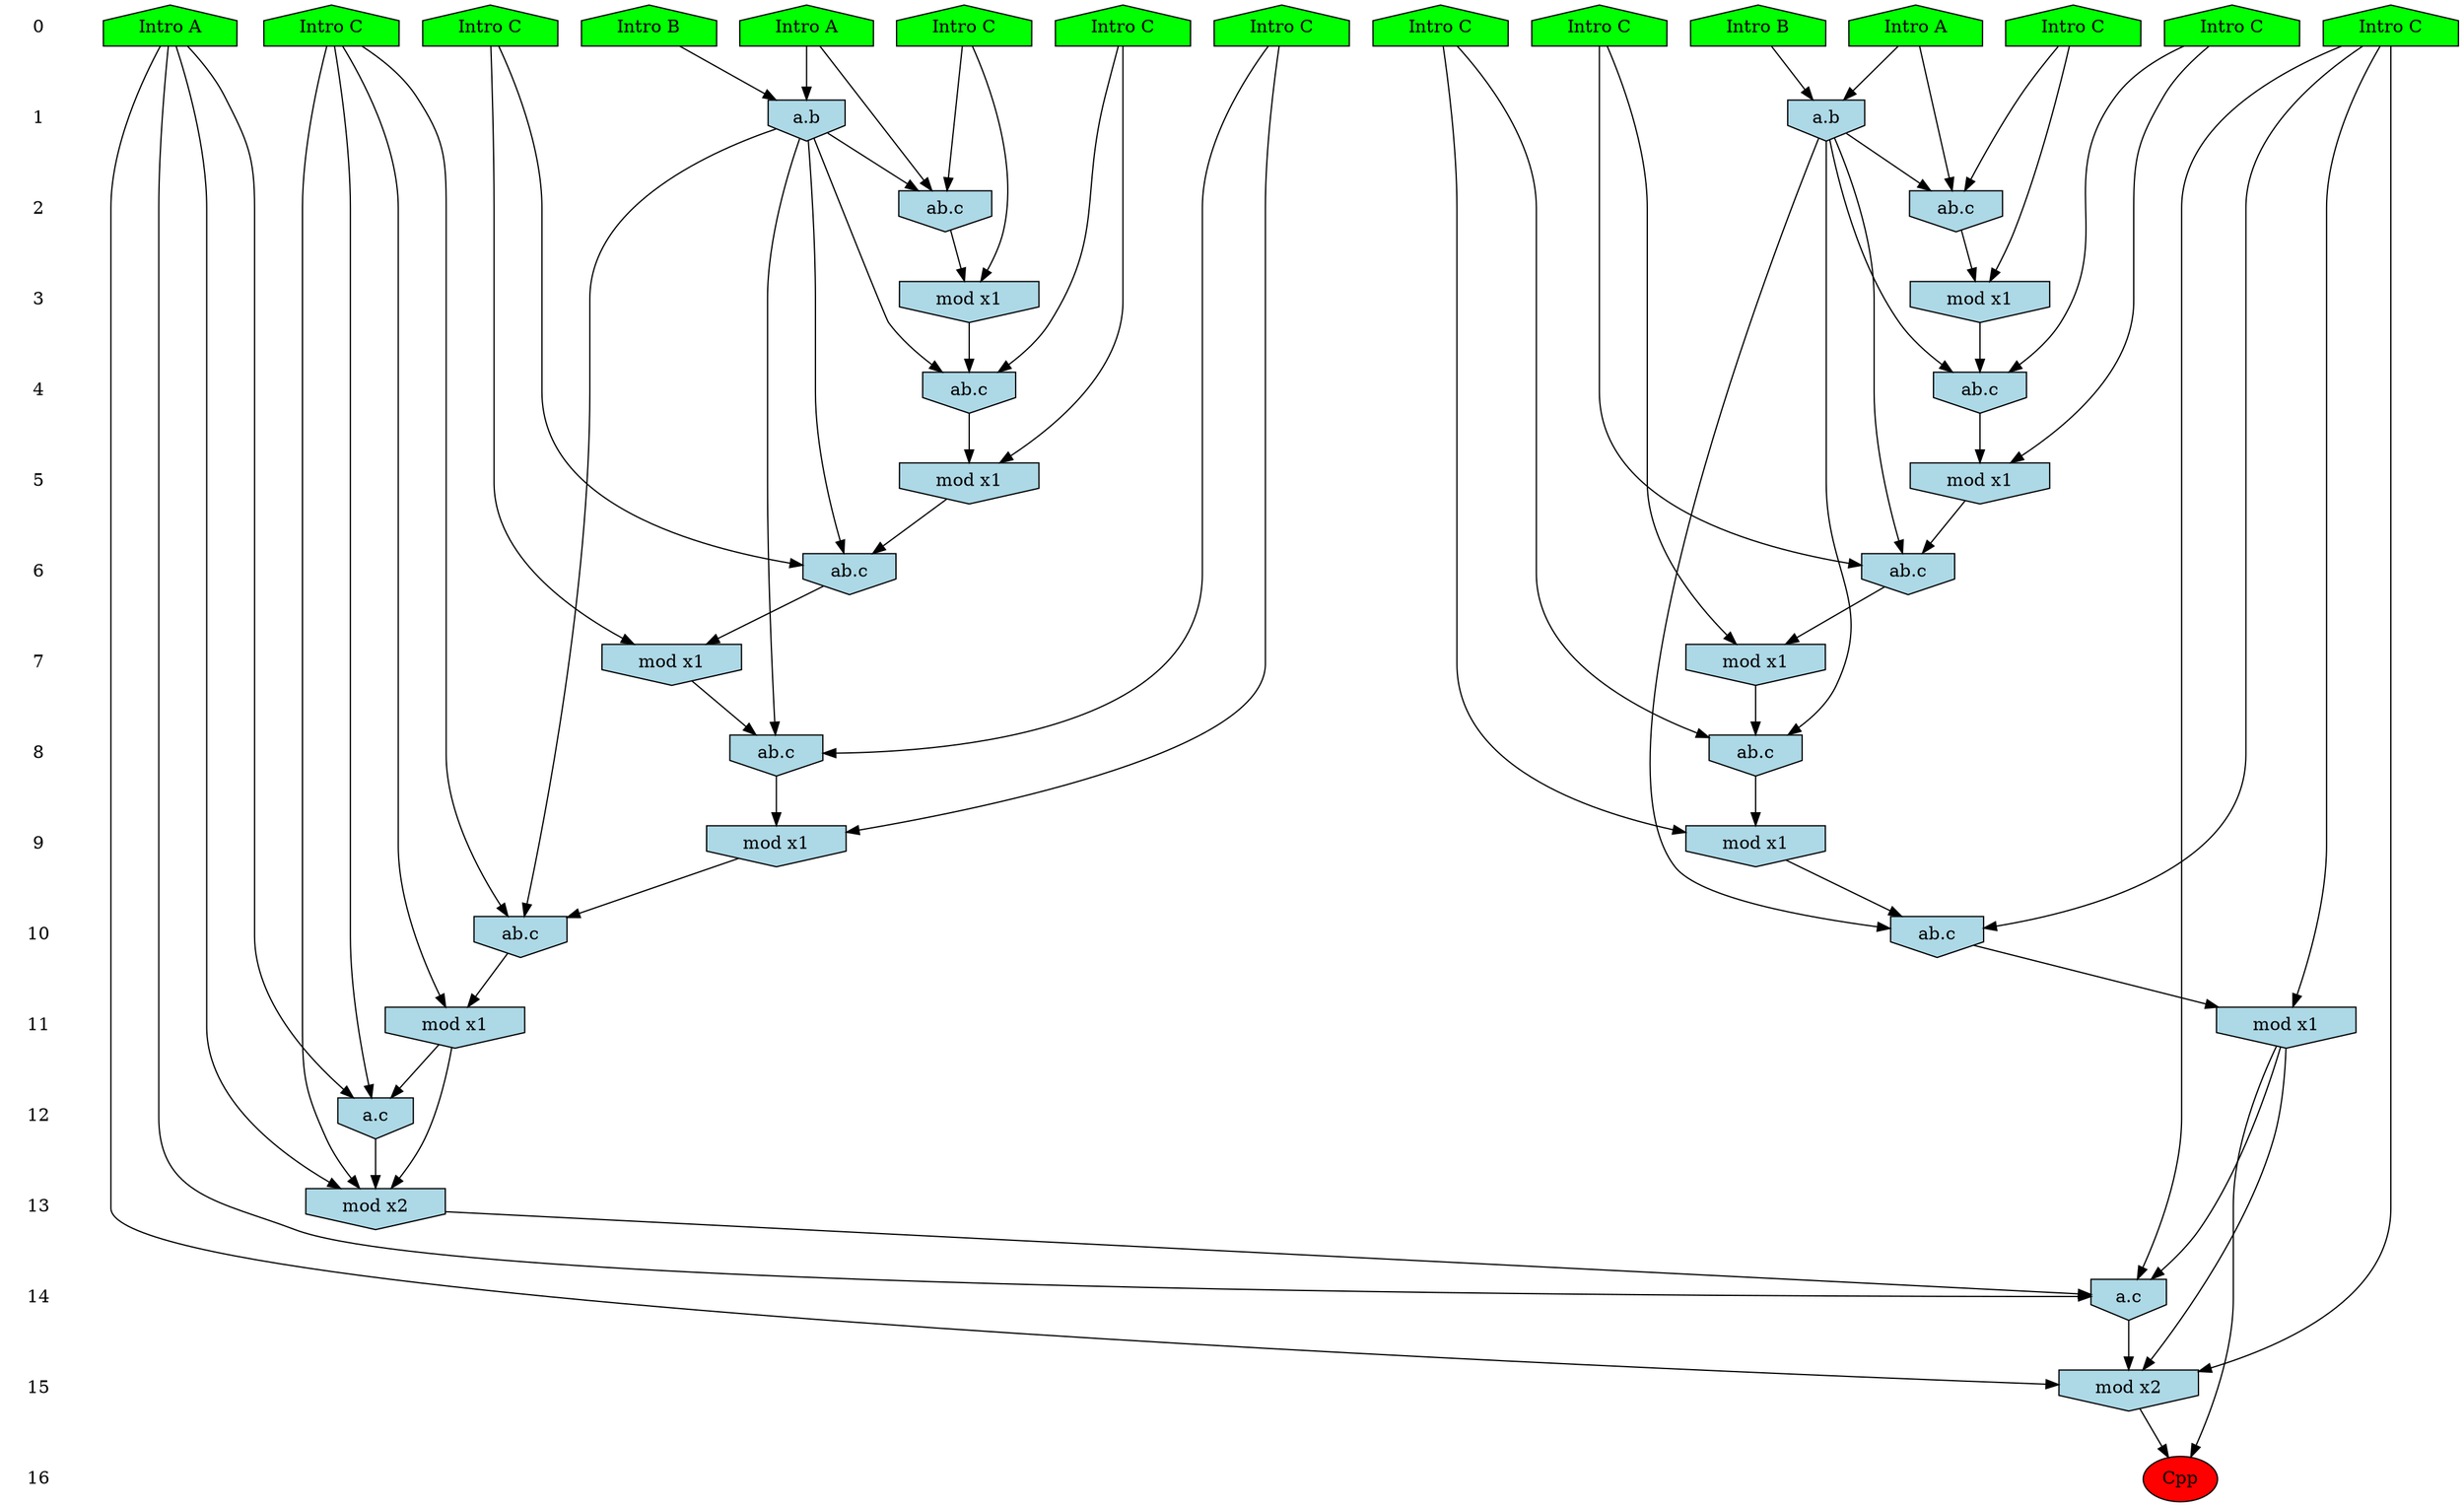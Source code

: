 /* Compression of 3 causal flows obtained in average at 1.768919E+01 t.u */
/* Compressed causal flows were: [2664;2879;3816] */
digraph G{
 ranksep=.5 ; 
{ rank = same ; "0" [shape=plaintext] ; node_1 [label ="Intro A", shape=house, style=filled, fillcolor=green] ;
node_2 [label ="Intro B", shape=house, style=filled, fillcolor=green] ;
node_3 [label ="Intro A", shape=house, style=filled, fillcolor=green] ;
node_4 [label ="Intro B", shape=house, style=filled, fillcolor=green] ;
node_5 [label ="Intro A", shape=house, style=filled, fillcolor=green] ;
node_6 [label ="Intro C", shape=house, style=filled, fillcolor=green] ;
node_7 [label ="Intro C", shape=house, style=filled, fillcolor=green] ;
node_8 [label ="Intro C", shape=house, style=filled, fillcolor=green] ;
node_9 [label ="Intro C", shape=house, style=filled, fillcolor=green] ;
node_10 [label ="Intro C", shape=house, style=filled, fillcolor=green] ;
node_11 [label ="Intro C", shape=house, style=filled, fillcolor=green] ;
node_12 [label ="Intro C", shape=house, style=filled, fillcolor=green] ;
node_13 [label ="Intro C", shape=house, style=filled, fillcolor=green] ;
node_14 [label ="Intro C", shape=house, style=filled, fillcolor=green] ;
node_15 [label ="Intro C", shape=house, style=filled, fillcolor=green] ;
}
{ rank = same ; "1" [shape=plaintext] ; node_16 [label="a.b", shape=invhouse, style=filled, fillcolor = lightblue] ;
node_20 [label="a.b", shape=invhouse, style=filled, fillcolor = lightblue] ;
}
{ rank = same ; "2" [shape=plaintext] ; node_17 [label="ab.c", shape=invhouse, style=filled, fillcolor = lightblue] ;
node_22 [label="ab.c", shape=invhouse, style=filled, fillcolor = lightblue] ;
}
{ rank = same ; "3" [shape=plaintext] ; node_18 [label="mod x1", shape=invhouse, style=filled, fillcolor = lightblue] ;
node_23 [label="mod x1", shape=invhouse, style=filled, fillcolor = lightblue] ;
}
{ rank = same ; "4" [shape=plaintext] ; node_19 [label="ab.c", shape=invhouse, style=filled, fillcolor = lightblue] ;
node_25 [label="ab.c", shape=invhouse, style=filled, fillcolor = lightblue] ;
}
{ rank = same ; "5" [shape=plaintext] ; node_21 [label="mod x1", shape=invhouse, style=filled, fillcolor = lightblue] ;
node_27 [label="mod x1", shape=invhouse, style=filled, fillcolor = lightblue] ;
}
{ rank = same ; "6" [shape=plaintext] ; node_24 [label="ab.c", shape=invhouse, style=filled, fillcolor = lightblue] ;
node_29 [label="ab.c", shape=invhouse, style=filled, fillcolor = lightblue] ;
}
{ rank = same ; "7" [shape=plaintext] ; node_26 [label="mod x1", shape=invhouse, style=filled, fillcolor = lightblue] ;
node_31 [label="mod x1", shape=invhouse, style=filled, fillcolor = lightblue] ;
}
{ rank = same ; "8" [shape=plaintext] ; node_28 [label="ab.c", shape=invhouse, style=filled, fillcolor = lightblue] ;
node_32 [label="ab.c", shape=invhouse, style=filled, fillcolor = lightblue] ;
}
{ rank = same ; "9" [shape=plaintext] ; node_30 [label="mod x1", shape=invhouse, style=filled, fillcolor = lightblue] ;
node_35 [label="mod x1", shape=invhouse, style=filled, fillcolor = lightblue] ;
}
{ rank = same ; "10" [shape=plaintext] ; node_33 [label="ab.c", shape=invhouse, style=filled, fillcolor = lightblue] ;
node_36 [label="ab.c", shape=invhouse, style=filled, fillcolor = lightblue] ;
}
{ rank = same ; "11" [shape=plaintext] ; node_34 [label="mod x1", shape=invhouse, style=filled, fillcolor = lightblue] ;
node_37 [label="mod x1", shape=invhouse, style=filled, fillcolor = lightblue] ;
}
{ rank = same ; "12" [shape=plaintext] ; node_38 [label="a.c", shape=invhouse, style=filled, fillcolor = lightblue] ;
}
{ rank = same ; "13" [shape=plaintext] ; node_39 [label="mod x2", shape=invhouse, style=filled, fillcolor = lightblue] ;
}
{ rank = same ; "14" [shape=plaintext] ; node_40 [label="a.c", shape=invhouse, style=filled, fillcolor = lightblue] ;
}
{ rank = same ; "15" [shape=plaintext] ; node_41 [label="mod x2", shape=invhouse, style=filled, fillcolor = lightblue] ;
}
{ rank = same ; "16" [shape=plaintext] ; node_42 [label ="Cpp", style=filled, fillcolor=red] ;
}
"0" -> "1" [style="invis"]; 
"1" -> "2" [style="invis"]; 
"2" -> "3" [style="invis"]; 
"3" -> "4" [style="invis"]; 
"4" -> "5" [style="invis"]; 
"5" -> "6" [style="invis"]; 
"6" -> "7" [style="invis"]; 
"7" -> "8" [style="invis"]; 
"8" -> "9" [style="invis"]; 
"9" -> "10" [style="invis"]; 
"10" -> "11" [style="invis"]; 
"11" -> "12" [style="invis"]; 
"12" -> "13" [style="invis"]; 
"13" -> "14" [style="invis"]; 
"14" -> "15" [style="invis"]; 
"15" -> "16" [style="invis"]; 
node_1 -> node_16
node_4 -> node_16
node_1 -> node_17
node_8 -> node_17
node_16 -> node_17
node_8 -> node_18
node_17 -> node_18
node_15 -> node_19
node_16 -> node_19
node_18 -> node_19
node_2 -> node_20
node_5 -> node_20
node_15 -> node_21
node_19 -> node_21
node_5 -> node_22
node_12 -> node_22
node_20 -> node_22
node_12 -> node_23
node_22 -> node_23
node_10 -> node_24
node_16 -> node_24
node_21 -> node_24
node_9 -> node_25
node_20 -> node_25
node_23 -> node_25
node_10 -> node_26
node_24 -> node_26
node_9 -> node_27
node_25 -> node_27
node_13 -> node_28
node_16 -> node_28
node_26 -> node_28
node_14 -> node_29
node_20 -> node_29
node_27 -> node_29
node_13 -> node_30
node_28 -> node_30
node_14 -> node_31
node_29 -> node_31
node_7 -> node_32
node_20 -> node_32
node_31 -> node_32
node_11 -> node_33
node_16 -> node_33
node_30 -> node_33
node_11 -> node_34
node_33 -> node_34
node_7 -> node_35
node_32 -> node_35
node_6 -> node_36
node_20 -> node_36
node_35 -> node_36
node_6 -> node_37
node_36 -> node_37
node_3 -> node_38
node_11 -> node_38
node_34 -> node_38
node_3 -> node_39
node_11 -> node_39
node_34 -> node_39
node_38 -> node_39
node_3 -> node_40
node_6 -> node_40
node_37 -> node_40
node_39 -> node_40
node_3 -> node_41
node_6 -> node_41
node_37 -> node_41
node_40 -> node_41
node_37 -> node_42
node_41 -> node_42
}
/*
 Dot generation time: 0.000000
*/